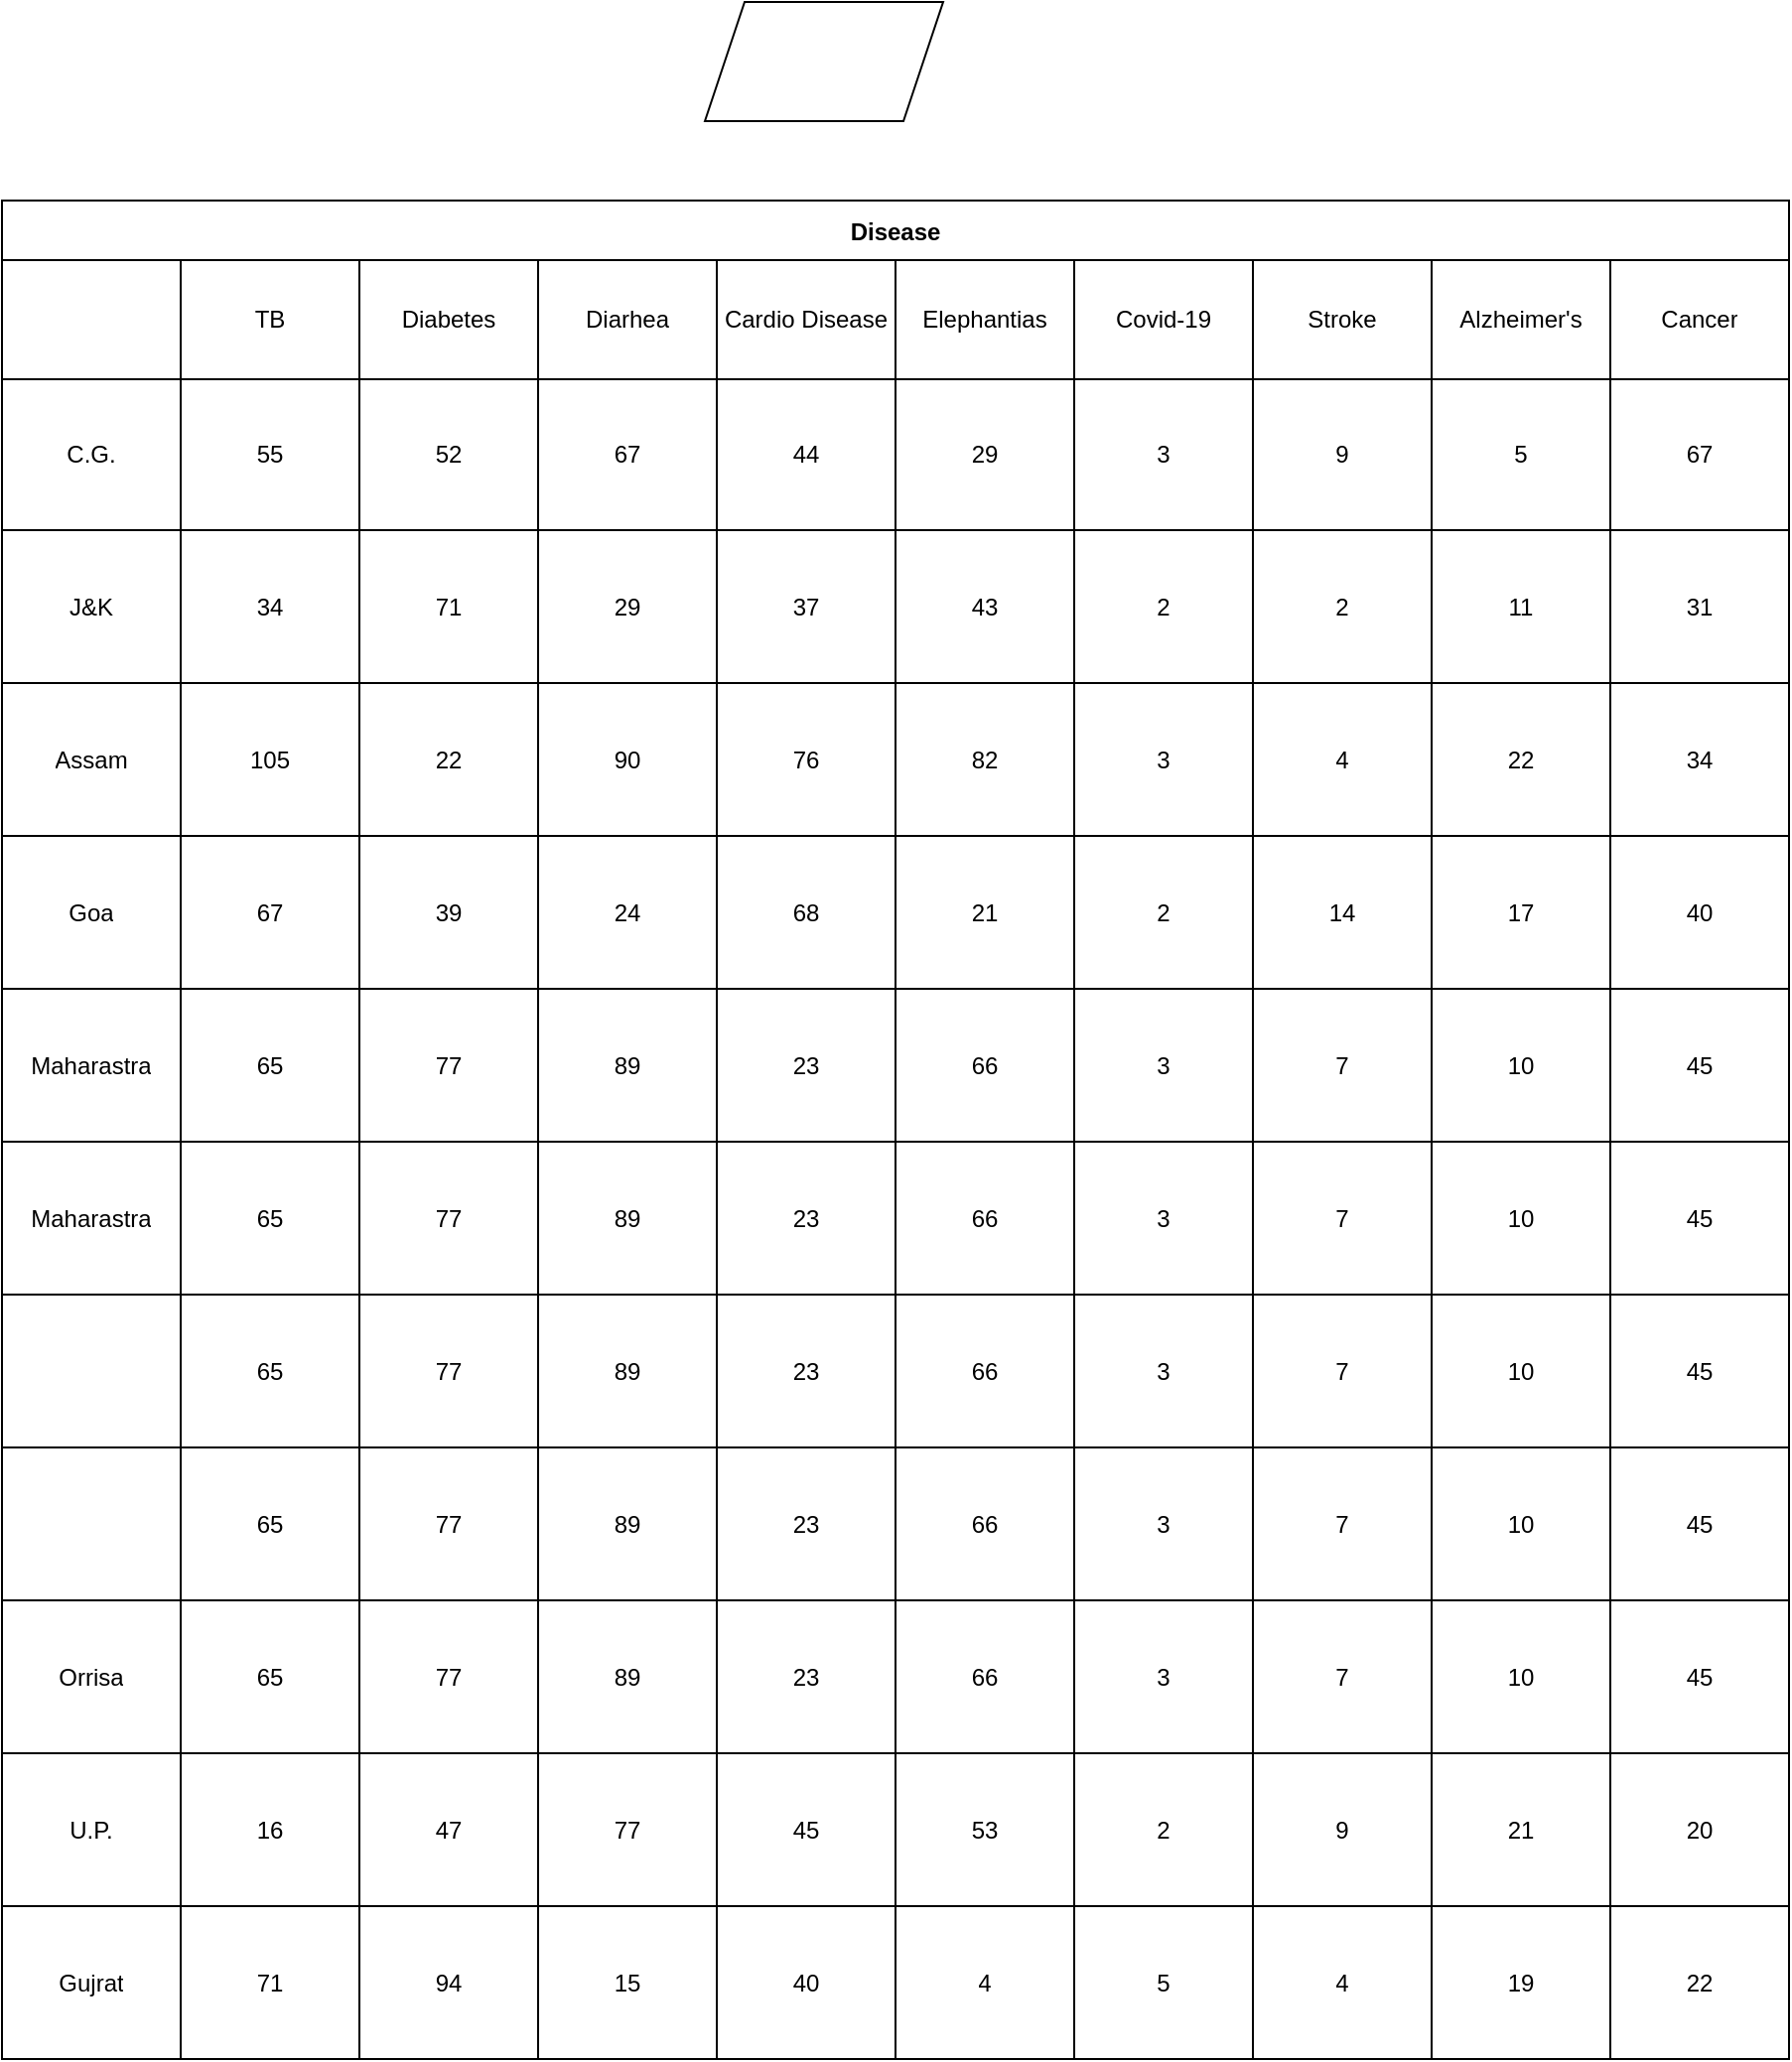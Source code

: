 <mxfile>
    <diagram id="PRiUJ8S7hWdoWZL7F6-C" name="Page-1">
        <mxGraphModel dx="1026" dy="576" grid="1" gridSize="10" guides="1" tooltips="1" connect="1" arrows="1" fold="1" page="1" pageScale="1" pageWidth="827" pageHeight="1169" math="0" shadow="0">
            <root>
                <mxCell id="0"/>
                <mxCell id="1" parent="0"/>
                <mxCell id="3" value="" style="shape=parallelogram;perimeter=parallelogramPerimeter;whiteSpace=wrap;html=1;fixedSize=1;" parent="1" vertex="1">
                    <mxGeometry x="354" y="110" width="120" height="60" as="geometry"/>
                </mxCell>
                <mxCell id="4" value="Disease" style="shape=table;startSize=30;container=1;collapsible=0;childLayout=tableLayout;fontStyle=1;align=center;points=[[0,0,0,0,0],[0,0.25,0,0,0],[0,0.5,0,0,0],[0,0.75,0,0,0],[0,1,0,0,0],[0.25,0,0,0,0],[0.25,1,0,0,0],[0.5,0,0,0,0],[0.5,1,0,0,0],[0.75,0,0,0,0],[0.75,1,0,0,0],[1,0,0,0,0],[1,0.25,0,0,0],[1,0.5,0,0,0],[1,0.75,0,0,0],[1,1,0,0,0]];" parent="1" vertex="1">
                    <mxGeometry y="210" width="900" height="936" as="geometry"/>
                </mxCell>
                <mxCell id="5" value="" style="shape=tableRow;horizontal=0;startSize=0;swimlaneHead=0;swimlaneBody=0;top=0;left=0;bottom=0;right=0;collapsible=0;dropTarget=0;fillColor=none;points=[[0,0.5],[1,0.5]];portConstraint=eastwest;" parent="4" vertex="1">
                    <mxGeometry y="30" width="900" height="60" as="geometry"/>
                </mxCell>
                <mxCell id="25" style="shape=partialRectangle;html=1;whiteSpace=wrap;connectable=0;fillColor=none;top=0;left=0;bottom=0;right=0;overflow=hidden;" parent="5" vertex="1">
                    <mxGeometry width="90" height="60" as="geometry">
                        <mxRectangle width="90" height="60" as="alternateBounds"/>
                    </mxGeometry>
                </mxCell>
                <mxCell id="6" value="TB" style="shape=partialRectangle;html=1;whiteSpace=wrap;connectable=0;fillColor=none;top=0;left=0;bottom=0;right=0;overflow=hidden;" parent="5" vertex="1">
                    <mxGeometry x="90" width="90" height="60" as="geometry">
                        <mxRectangle width="90" height="60" as="alternateBounds"/>
                    </mxGeometry>
                </mxCell>
                <mxCell id="22" value="Diabetes" style="shape=partialRectangle;html=1;whiteSpace=wrap;connectable=0;fillColor=none;top=0;left=0;bottom=0;right=0;overflow=hidden;" parent="5" vertex="1">
                    <mxGeometry x="180" width="90" height="60" as="geometry">
                        <mxRectangle width="90" height="60" as="alternateBounds"/>
                    </mxGeometry>
                </mxCell>
                <mxCell id="7" value="Diarhea" style="shape=partialRectangle;html=1;whiteSpace=wrap;connectable=0;fillColor=none;top=0;left=0;bottom=0;right=0;overflow=hidden;" parent="5" vertex="1">
                    <mxGeometry x="270" width="90" height="60" as="geometry">
                        <mxRectangle width="90" height="60" as="alternateBounds"/>
                    </mxGeometry>
                </mxCell>
                <mxCell id="19" value="Cardio Disease" style="shape=partialRectangle;html=1;whiteSpace=wrap;connectable=0;fillColor=none;top=0;left=0;bottom=0;right=0;overflow=hidden;" parent="5" vertex="1">
                    <mxGeometry x="360" width="90" height="60" as="geometry">
                        <mxRectangle width="90" height="60" as="alternateBounds"/>
                    </mxGeometry>
                </mxCell>
                <mxCell id="8" value="Elephantias" style="shape=partialRectangle;html=1;whiteSpace=wrap;connectable=0;fillColor=none;top=0;left=0;bottom=0;right=0;overflow=hidden;" parent="5" vertex="1">
                    <mxGeometry x="450" width="90" height="60" as="geometry">
                        <mxRectangle width="90" height="60" as="alternateBounds"/>
                    </mxGeometry>
                </mxCell>
                <mxCell id="63" value="Covid-19" style="shape=partialRectangle;html=1;whiteSpace=wrap;connectable=0;fillColor=none;top=0;left=0;bottom=0;right=0;overflow=hidden;" parent="5" vertex="1">
                    <mxGeometry x="540" width="90" height="60" as="geometry">
                        <mxRectangle width="90" height="60" as="alternateBounds"/>
                    </mxGeometry>
                </mxCell>
                <mxCell id="71" value="Stroke" style="shape=partialRectangle;html=1;whiteSpace=wrap;connectable=0;fillColor=none;top=0;left=0;bottom=0;right=0;overflow=hidden;" parent="5" vertex="1">
                    <mxGeometry x="630" width="90" height="60" as="geometry">
                        <mxRectangle width="90" height="60" as="alternateBounds"/>
                    </mxGeometry>
                </mxCell>
                <mxCell id="79" value="Alzheimer's" style="shape=partialRectangle;html=1;whiteSpace=wrap;connectable=0;fillColor=none;top=0;left=0;bottom=0;right=0;overflow=hidden;" parent="5" vertex="1">
                    <mxGeometry x="720" width="90" height="60" as="geometry">
                        <mxRectangle width="90" height="60" as="alternateBounds"/>
                    </mxGeometry>
                </mxCell>
                <mxCell id="87" value="Cancer" style="shape=partialRectangle;html=1;whiteSpace=wrap;connectable=0;fillColor=none;top=0;left=0;bottom=0;right=0;overflow=hidden;" parent="5" vertex="1">
                    <mxGeometry x="810" width="90" height="60" as="geometry">
                        <mxRectangle width="90" height="60" as="alternateBounds"/>
                    </mxGeometry>
                </mxCell>
                <mxCell id="9" value="" style="shape=tableRow;horizontal=0;startSize=0;swimlaneHead=0;swimlaneBody=0;top=0;left=0;bottom=0;right=0;collapsible=0;dropTarget=0;fillColor=none;points=[[0,0.5],[1,0.5]];portConstraint=eastwest;" parent="4" vertex="1">
                    <mxGeometry y="90" width="900" height="76" as="geometry"/>
                </mxCell>
                <mxCell id="26" value="C.G." style="shape=partialRectangle;html=1;whiteSpace=wrap;connectable=0;fillColor=none;top=0;left=0;bottom=0;right=0;overflow=hidden;" parent="9" vertex="1">
                    <mxGeometry width="90" height="76" as="geometry">
                        <mxRectangle width="90" height="76" as="alternateBounds"/>
                    </mxGeometry>
                </mxCell>
                <mxCell id="10" value="55" style="shape=partialRectangle;html=1;whiteSpace=wrap;connectable=0;fillColor=none;top=0;left=0;bottom=0;right=0;overflow=hidden;" parent="9" vertex="1">
                    <mxGeometry x="90" width="90" height="76" as="geometry">
                        <mxRectangle width="90" height="76" as="alternateBounds"/>
                    </mxGeometry>
                </mxCell>
                <mxCell id="23" value="52" style="shape=partialRectangle;html=1;whiteSpace=wrap;connectable=0;fillColor=none;top=0;left=0;bottom=0;right=0;overflow=hidden;" parent="9" vertex="1">
                    <mxGeometry x="180" width="90" height="76" as="geometry">
                        <mxRectangle width="90" height="76" as="alternateBounds"/>
                    </mxGeometry>
                </mxCell>
                <mxCell id="11" value="67" style="shape=partialRectangle;html=1;whiteSpace=wrap;connectable=0;fillColor=none;top=0;left=0;bottom=0;right=0;overflow=hidden;" parent="9" vertex="1">
                    <mxGeometry x="270" width="90" height="76" as="geometry">
                        <mxRectangle width="90" height="76" as="alternateBounds"/>
                    </mxGeometry>
                </mxCell>
                <mxCell id="20" value="44" style="shape=partialRectangle;html=1;whiteSpace=wrap;connectable=0;fillColor=none;top=0;left=0;bottom=0;right=0;overflow=hidden;" parent="9" vertex="1">
                    <mxGeometry x="360" width="90" height="76" as="geometry">
                        <mxRectangle width="90" height="76" as="alternateBounds"/>
                    </mxGeometry>
                </mxCell>
                <mxCell id="12" value="29" style="shape=partialRectangle;html=1;whiteSpace=wrap;connectable=0;fillColor=none;top=0;left=0;bottom=0;right=0;overflow=hidden;" parent="9" vertex="1">
                    <mxGeometry x="450" width="90" height="76" as="geometry">
                        <mxRectangle width="90" height="76" as="alternateBounds"/>
                    </mxGeometry>
                </mxCell>
                <mxCell id="64" value="3" style="shape=partialRectangle;html=1;whiteSpace=wrap;connectable=0;fillColor=none;top=0;left=0;bottom=0;right=0;overflow=hidden;" parent="9" vertex="1">
                    <mxGeometry x="540" width="90" height="76" as="geometry">
                        <mxRectangle width="90" height="76" as="alternateBounds"/>
                    </mxGeometry>
                </mxCell>
                <mxCell id="72" value="9" style="shape=partialRectangle;html=1;whiteSpace=wrap;connectable=0;fillColor=none;top=0;left=0;bottom=0;right=0;overflow=hidden;" parent="9" vertex="1">
                    <mxGeometry x="630" width="90" height="76" as="geometry">
                        <mxRectangle width="90" height="76" as="alternateBounds"/>
                    </mxGeometry>
                </mxCell>
                <mxCell id="80" value="5" style="shape=partialRectangle;html=1;whiteSpace=wrap;connectable=0;fillColor=none;top=0;left=0;bottom=0;right=0;overflow=hidden;" parent="9" vertex="1">
                    <mxGeometry x="720" width="90" height="76" as="geometry">
                        <mxRectangle width="90" height="76" as="alternateBounds"/>
                    </mxGeometry>
                </mxCell>
                <mxCell id="88" value="67" style="shape=partialRectangle;html=1;whiteSpace=wrap;connectable=0;fillColor=none;top=0;left=0;bottom=0;right=0;overflow=hidden;" parent="9" vertex="1">
                    <mxGeometry x="810" width="90" height="76" as="geometry">
                        <mxRectangle width="90" height="76" as="alternateBounds"/>
                    </mxGeometry>
                </mxCell>
                <mxCell id="13" value="" style="shape=tableRow;horizontal=0;startSize=0;swimlaneHead=0;swimlaneBody=0;top=0;left=0;bottom=0;right=0;collapsible=0;dropTarget=0;fillColor=none;points=[[0,0.5],[1,0.5]];portConstraint=eastwest;" parent="4" vertex="1">
                    <mxGeometry y="166" width="900" height="77" as="geometry"/>
                </mxCell>
                <mxCell id="27" value="J&amp;amp;K" style="shape=partialRectangle;html=1;whiteSpace=wrap;connectable=0;fillColor=none;top=0;left=0;bottom=0;right=0;overflow=hidden;" parent="13" vertex="1">
                    <mxGeometry width="90" height="77" as="geometry">
                        <mxRectangle width="90" height="77" as="alternateBounds"/>
                    </mxGeometry>
                </mxCell>
                <mxCell id="14" value="34" style="shape=partialRectangle;html=1;whiteSpace=wrap;connectable=0;fillColor=none;top=0;left=0;bottom=0;right=0;overflow=hidden;" parent="13" vertex="1">
                    <mxGeometry x="90" width="90" height="77" as="geometry">
                        <mxRectangle width="90" height="77" as="alternateBounds"/>
                    </mxGeometry>
                </mxCell>
                <mxCell id="24" value="71" style="shape=partialRectangle;html=1;whiteSpace=wrap;connectable=0;fillColor=none;top=0;left=0;bottom=0;right=0;overflow=hidden;" parent="13" vertex="1">
                    <mxGeometry x="180" width="90" height="77" as="geometry">
                        <mxRectangle width="90" height="77" as="alternateBounds"/>
                    </mxGeometry>
                </mxCell>
                <mxCell id="15" value="29" style="shape=partialRectangle;html=1;whiteSpace=wrap;connectable=0;fillColor=none;top=0;left=0;bottom=0;right=0;overflow=hidden;" parent="13" vertex="1">
                    <mxGeometry x="270" width="90" height="77" as="geometry">
                        <mxRectangle width="90" height="77" as="alternateBounds"/>
                    </mxGeometry>
                </mxCell>
                <mxCell id="21" value="37" style="shape=partialRectangle;html=1;whiteSpace=wrap;connectable=0;fillColor=none;top=0;left=0;bottom=0;right=0;overflow=hidden;" parent="13" vertex="1">
                    <mxGeometry x="360" width="90" height="77" as="geometry">
                        <mxRectangle width="90" height="77" as="alternateBounds"/>
                    </mxGeometry>
                </mxCell>
                <mxCell id="16" value="43" style="shape=partialRectangle;html=1;whiteSpace=wrap;connectable=0;fillColor=none;top=0;left=0;bottom=0;right=0;overflow=hidden;" parent="13" vertex="1">
                    <mxGeometry x="450" width="90" height="77" as="geometry">
                        <mxRectangle width="90" height="77" as="alternateBounds"/>
                    </mxGeometry>
                </mxCell>
                <mxCell id="65" value="2" style="shape=partialRectangle;html=1;whiteSpace=wrap;connectable=0;fillColor=none;top=0;left=0;bottom=0;right=0;overflow=hidden;" parent="13" vertex="1">
                    <mxGeometry x="540" width="90" height="77" as="geometry">
                        <mxRectangle width="90" height="77" as="alternateBounds"/>
                    </mxGeometry>
                </mxCell>
                <mxCell id="73" value="2" style="shape=partialRectangle;html=1;whiteSpace=wrap;connectable=0;fillColor=none;top=0;left=0;bottom=0;right=0;overflow=hidden;" parent="13" vertex="1">
                    <mxGeometry x="630" width="90" height="77" as="geometry">
                        <mxRectangle width="90" height="77" as="alternateBounds"/>
                    </mxGeometry>
                </mxCell>
                <mxCell id="81" value="11" style="shape=partialRectangle;html=1;whiteSpace=wrap;connectable=0;fillColor=none;top=0;left=0;bottom=0;right=0;overflow=hidden;" parent="13" vertex="1">
                    <mxGeometry x="720" width="90" height="77" as="geometry">
                        <mxRectangle width="90" height="77" as="alternateBounds"/>
                    </mxGeometry>
                </mxCell>
                <mxCell id="89" value="31" style="shape=partialRectangle;html=1;whiteSpace=wrap;connectable=0;fillColor=none;top=0;left=0;bottom=0;right=0;overflow=hidden;" parent="13" vertex="1">
                    <mxGeometry x="810" width="90" height="77" as="geometry">
                        <mxRectangle width="90" height="77" as="alternateBounds"/>
                    </mxGeometry>
                </mxCell>
                <mxCell id="28" style="shape=tableRow;horizontal=0;startSize=0;swimlaneHead=0;swimlaneBody=0;top=0;left=0;bottom=0;right=0;collapsible=0;dropTarget=0;fillColor=none;points=[[0,0.5],[1,0.5]];portConstraint=eastwest;" parent="4" vertex="1">
                    <mxGeometry y="243" width="900" height="77" as="geometry"/>
                </mxCell>
                <mxCell id="29" value="Assam" style="shape=partialRectangle;html=1;whiteSpace=wrap;connectable=0;fillColor=none;top=0;left=0;bottom=0;right=0;overflow=hidden;" parent="28" vertex="1">
                    <mxGeometry width="90" height="77" as="geometry">
                        <mxRectangle width="90" height="77" as="alternateBounds"/>
                    </mxGeometry>
                </mxCell>
                <mxCell id="30" value="105" style="shape=partialRectangle;html=1;whiteSpace=wrap;connectable=0;fillColor=none;top=0;left=0;bottom=0;right=0;overflow=hidden;" parent="28" vertex="1">
                    <mxGeometry x="90" width="90" height="77" as="geometry">
                        <mxRectangle width="90" height="77" as="alternateBounds"/>
                    </mxGeometry>
                </mxCell>
                <mxCell id="31" value="22" style="shape=partialRectangle;html=1;whiteSpace=wrap;connectable=0;fillColor=none;top=0;left=0;bottom=0;right=0;overflow=hidden;" parent="28" vertex="1">
                    <mxGeometry x="180" width="90" height="77" as="geometry">
                        <mxRectangle width="90" height="77" as="alternateBounds"/>
                    </mxGeometry>
                </mxCell>
                <mxCell id="32" value="90" style="shape=partialRectangle;html=1;whiteSpace=wrap;connectable=0;fillColor=none;top=0;left=0;bottom=0;right=0;overflow=hidden;" parent="28" vertex="1">
                    <mxGeometry x="270" width="90" height="77" as="geometry">
                        <mxRectangle width="90" height="77" as="alternateBounds"/>
                    </mxGeometry>
                </mxCell>
                <mxCell id="33" value="76" style="shape=partialRectangle;html=1;whiteSpace=wrap;connectable=0;fillColor=none;top=0;left=0;bottom=0;right=0;overflow=hidden;" parent="28" vertex="1">
                    <mxGeometry x="360" width="90" height="77" as="geometry">
                        <mxRectangle width="90" height="77" as="alternateBounds"/>
                    </mxGeometry>
                </mxCell>
                <mxCell id="34" value="82" style="shape=partialRectangle;html=1;whiteSpace=wrap;connectable=0;fillColor=none;top=0;left=0;bottom=0;right=0;overflow=hidden;" parent="28" vertex="1">
                    <mxGeometry x="450" width="90" height="77" as="geometry">
                        <mxRectangle width="90" height="77" as="alternateBounds"/>
                    </mxGeometry>
                </mxCell>
                <mxCell id="66" value="3" style="shape=partialRectangle;html=1;whiteSpace=wrap;connectable=0;fillColor=none;top=0;left=0;bottom=0;right=0;overflow=hidden;" parent="28" vertex="1">
                    <mxGeometry x="540" width="90" height="77" as="geometry">
                        <mxRectangle width="90" height="77" as="alternateBounds"/>
                    </mxGeometry>
                </mxCell>
                <mxCell id="74" value="4" style="shape=partialRectangle;html=1;whiteSpace=wrap;connectable=0;fillColor=none;top=0;left=0;bottom=0;right=0;overflow=hidden;" parent="28" vertex="1">
                    <mxGeometry x="630" width="90" height="77" as="geometry">
                        <mxRectangle width="90" height="77" as="alternateBounds"/>
                    </mxGeometry>
                </mxCell>
                <mxCell id="82" value="22" style="shape=partialRectangle;html=1;whiteSpace=wrap;connectable=0;fillColor=none;top=0;left=0;bottom=0;right=0;overflow=hidden;" parent="28" vertex="1">
                    <mxGeometry x="720" width="90" height="77" as="geometry">
                        <mxRectangle width="90" height="77" as="alternateBounds"/>
                    </mxGeometry>
                </mxCell>
                <mxCell id="90" value="34" style="shape=partialRectangle;html=1;whiteSpace=wrap;connectable=0;fillColor=none;top=0;left=0;bottom=0;right=0;overflow=hidden;" parent="28" vertex="1">
                    <mxGeometry x="810" width="90" height="77" as="geometry">
                        <mxRectangle width="90" height="77" as="alternateBounds"/>
                    </mxGeometry>
                </mxCell>
                <mxCell id="35" style="shape=tableRow;horizontal=0;startSize=0;swimlaneHead=0;swimlaneBody=0;top=0;left=0;bottom=0;right=0;collapsible=0;dropTarget=0;fillColor=none;points=[[0,0.5],[1,0.5]];portConstraint=eastwest;" parent="4" vertex="1">
                    <mxGeometry y="320" width="900" height="77" as="geometry"/>
                </mxCell>
                <mxCell id="36" value="Goa" style="shape=partialRectangle;html=1;whiteSpace=wrap;connectable=0;fillColor=none;top=0;left=0;bottom=0;right=0;overflow=hidden;" parent="35" vertex="1">
                    <mxGeometry width="90" height="77" as="geometry">
                        <mxRectangle width="90" height="77" as="alternateBounds"/>
                    </mxGeometry>
                </mxCell>
                <mxCell id="37" value="67" style="shape=partialRectangle;html=1;whiteSpace=wrap;connectable=0;fillColor=none;top=0;left=0;bottom=0;right=0;overflow=hidden;" parent="35" vertex="1">
                    <mxGeometry x="90" width="90" height="77" as="geometry">
                        <mxRectangle width="90" height="77" as="alternateBounds"/>
                    </mxGeometry>
                </mxCell>
                <mxCell id="38" value="39" style="shape=partialRectangle;html=1;whiteSpace=wrap;connectable=0;fillColor=none;top=0;left=0;bottom=0;right=0;overflow=hidden;" parent="35" vertex="1">
                    <mxGeometry x="180" width="90" height="77" as="geometry">
                        <mxRectangle width="90" height="77" as="alternateBounds"/>
                    </mxGeometry>
                </mxCell>
                <mxCell id="39" value="24" style="shape=partialRectangle;html=1;whiteSpace=wrap;connectable=0;fillColor=none;top=0;left=0;bottom=0;right=0;overflow=hidden;" parent="35" vertex="1">
                    <mxGeometry x="270" width="90" height="77" as="geometry">
                        <mxRectangle width="90" height="77" as="alternateBounds"/>
                    </mxGeometry>
                </mxCell>
                <mxCell id="40" value="68" style="shape=partialRectangle;html=1;whiteSpace=wrap;connectable=0;fillColor=none;top=0;left=0;bottom=0;right=0;overflow=hidden;" parent="35" vertex="1">
                    <mxGeometry x="360" width="90" height="77" as="geometry">
                        <mxRectangle width="90" height="77" as="alternateBounds"/>
                    </mxGeometry>
                </mxCell>
                <mxCell id="41" value="21" style="shape=partialRectangle;html=1;whiteSpace=wrap;connectable=0;fillColor=none;top=0;left=0;bottom=0;right=0;overflow=hidden;" parent="35" vertex="1">
                    <mxGeometry x="450" width="90" height="77" as="geometry">
                        <mxRectangle width="90" height="77" as="alternateBounds"/>
                    </mxGeometry>
                </mxCell>
                <mxCell id="67" value="2" style="shape=partialRectangle;html=1;whiteSpace=wrap;connectable=0;fillColor=none;top=0;left=0;bottom=0;right=0;overflow=hidden;" parent="35" vertex="1">
                    <mxGeometry x="540" width="90" height="77" as="geometry">
                        <mxRectangle width="90" height="77" as="alternateBounds"/>
                    </mxGeometry>
                </mxCell>
                <mxCell id="75" value="14" style="shape=partialRectangle;html=1;whiteSpace=wrap;connectable=0;fillColor=none;top=0;left=0;bottom=0;right=0;overflow=hidden;" parent="35" vertex="1">
                    <mxGeometry x="630" width="90" height="77" as="geometry">
                        <mxRectangle width="90" height="77" as="alternateBounds"/>
                    </mxGeometry>
                </mxCell>
                <mxCell id="83" value="17" style="shape=partialRectangle;html=1;whiteSpace=wrap;connectable=0;fillColor=none;top=0;left=0;bottom=0;right=0;overflow=hidden;" parent="35" vertex="1">
                    <mxGeometry x="720" width="90" height="77" as="geometry">
                        <mxRectangle width="90" height="77" as="alternateBounds"/>
                    </mxGeometry>
                </mxCell>
                <mxCell id="91" value="40" style="shape=partialRectangle;html=1;whiteSpace=wrap;connectable=0;fillColor=none;top=0;left=0;bottom=0;right=0;overflow=hidden;" parent="35" vertex="1">
                    <mxGeometry x="810" width="90" height="77" as="geometry">
                        <mxRectangle width="90" height="77" as="alternateBounds"/>
                    </mxGeometry>
                </mxCell>
                <mxCell id="117" style="shape=tableRow;horizontal=0;startSize=0;swimlaneHead=0;swimlaneBody=0;top=0;left=0;bottom=0;right=0;collapsible=0;dropTarget=0;fillColor=none;points=[[0,0.5],[1,0.5]];portConstraint=eastwest;" vertex="1" parent="4">
                    <mxGeometry y="397" width="900" height="77" as="geometry"/>
                </mxCell>
                <mxCell id="118" value="Maharastra" style="shape=partialRectangle;html=1;whiteSpace=wrap;connectable=0;fillColor=none;top=0;left=0;bottom=0;right=0;overflow=hidden;" vertex="1" parent="117">
                    <mxGeometry width="90" height="77" as="geometry">
                        <mxRectangle width="90" height="77" as="alternateBounds"/>
                    </mxGeometry>
                </mxCell>
                <mxCell id="119" value="65" style="shape=partialRectangle;html=1;whiteSpace=wrap;connectable=0;fillColor=none;top=0;left=0;bottom=0;right=0;overflow=hidden;" vertex="1" parent="117">
                    <mxGeometry x="90" width="90" height="77" as="geometry">
                        <mxRectangle width="90" height="77" as="alternateBounds"/>
                    </mxGeometry>
                </mxCell>
                <mxCell id="120" value="77" style="shape=partialRectangle;html=1;whiteSpace=wrap;connectable=0;fillColor=none;top=0;left=0;bottom=0;right=0;overflow=hidden;" vertex="1" parent="117">
                    <mxGeometry x="180" width="90" height="77" as="geometry">
                        <mxRectangle width="90" height="77" as="alternateBounds"/>
                    </mxGeometry>
                </mxCell>
                <mxCell id="121" value="89" style="shape=partialRectangle;html=1;whiteSpace=wrap;connectable=0;fillColor=none;top=0;left=0;bottom=0;right=0;overflow=hidden;" vertex="1" parent="117">
                    <mxGeometry x="270" width="90" height="77" as="geometry">
                        <mxRectangle width="90" height="77" as="alternateBounds"/>
                    </mxGeometry>
                </mxCell>
                <mxCell id="122" value="23" style="shape=partialRectangle;html=1;whiteSpace=wrap;connectable=0;fillColor=none;top=0;left=0;bottom=0;right=0;overflow=hidden;" vertex="1" parent="117">
                    <mxGeometry x="360" width="90" height="77" as="geometry">
                        <mxRectangle width="90" height="77" as="alternateBounds"/>
                    </mxGeometry>
                </mxCell>
                <mxCell id="123" value="66" style="shape=partialRectangle;html=1;whiteSpace=wrap;connectable=0;fillColor=none;top=0;left=0;bottom=0;right=0;overflow=hidden;" vertex="1" parent="117">
                    <mxGeometry x="450" width="90" height="77" as="geometry">
                        <mxRectangle width="90" height="77" as="alternateBounds"/>
                    </mxGeometry>
                </mxCell>
                <mxCell id="124" value="3" style="shape=partialRectangle;html=1;whiteSpace=wrap;connectable=0;fillColor=none;top=0;left=0;bottom=0;right=0;overflow=hidden;" vertex="1" parent="117">
                    <mxGeometry x="540" width="90" height="77" as="geometry">
                        <mxRectangle width="90" height="77" as="alternateBounds"/>
                    </mxGeometry>
                </mxCell>
                <mxCell id="125" value="7" style="shape=partialRectangle;html=1;whiteSpace=wrap;connectable=0;fillColor=none;top=0;left=0;bottom=0;right=0;overflow=hidden;" vertex="1" parent="117">
                    <mxGeometry x="630" width="90" height="77" as="geometry">
                        <mxRectangle width="90" height="77" as="alternateBounds"/>
                    </mxGeometry>
                </mxCell>
                <mxCell id="126" value="10" style="shape=partialRectangle;html=1;whiteSpace=wrap;connectable=0;fillColor=none;top=0;left=0;bottom=0;right=0;overflow=hidden;" vertex="1" parent="117">
                    <mxGeometry x="720" width="90" height="77" as="geometry">
                        <mxRectangle width="90" height="77" as="alternateBounds"/>
                    </mxGeometry>
                </mxCell>
                <mxCell id="127" value="45" style="shape=partialRectangle;html=1;whiteSpace=wrap;connectable=0;fillColor=none;top=0;left=0;bottom=0;right=0;overflow=hidden;" vertex="1" parent="117">
                    <mxGeometry x="810" width="90" height="77" as="geometry">
                        <mxRectangle width="90" height="77" as="alternateBounds"/>
                    </mxGeometry>
                </mxCell>
                <mxCell id="95" style="shape=tableRow;horizontal=0;startSize=0;swimlaneHead=0;swimlaneBody=0;top=0;left=0;bottom=0;right=0;collapsible=0;dropTarget=0;fillColor=none;points=[[0,0.5],[1,0.5]];portConstraint=eastwest;" parent="4" vertex="1">
                    <mxGeometry y="474" width="900" height="77" as="geometry"/>
                </mxCell>
                <mxCell id="96" value="Maharastra" style="shape=partialRectangle;html=1;whiteSpace=wrap;connectable=0;fillColor=none;top=0;left=0;bottom=0;right=0;overflow=hidden;" parent="95" vertex="1">
                    <mxGeometry width="90" height="77" as="geometry">
                        <mxRectangle width="90" height="77" as="alternateBounds"/>
                    </mxGeometry>
                </mxCell>
                <mxCell id="97" value="65" style="shape=partialRectangle;html=1;whiteSpace=wrap;connectable=0;fillColor=none;top=0;left=0;bottom=0;right=0;overflow=hidden;" parent="95" vertex="1">
                    <mxGeometry x="90" width="90" height="77" as="geometry">
                        <mxRectangle width="90" height="77" as="alternateBounds"/>
                    </mxGeometry>
                </mxCell>
                <mxCell id="98" value="77" style="shape=partialRectangle;html=1;whiteSpace=wrap;connectable=0;fillColor=none;top=0;left=0;bottom=0;right=0;overflow=hidden;" parent="95" vertex="1">
                    <mxGeometry x="180" width="90" height="77" as="geometry">
                        <mxRectangle width="90" height="77" as="alternateBounds"/>
                    </mxGeometry>
                </mxCell>
                <mxCell id="99" value="89" style="shape=partialRectangle;html=1;whiteSpace=wrap;connectable=0;fillColor=none;top=0;left=0;bottom=0;right=0;overflow=hidden;" parent="95" vertex="1">
                    <mxGeometry x="270" width="90" height="77" as="geometry">
                        <mxRectangle width="90" height="77" as="alternateBounds"/>
                    </mxGeometry>
                </mxCell>
                <mxCell id="100" value="23" style="shape=partialRectangle;html=1;whiteSpace=wrap;connectable=0;fillColor=none;top=0;left=0;bottom=0;right=0;overflow=hidden;" parent="95" vertex="1">
                    <mxGeometry x="360" width="90" height="77" as="geometry">
                        <mxRectangle width="90" height="77" as="alternateBounds"/>
                    </mxGeometry>
                </mxCell>
                <mxCell id="101" value="66" style="shape=partialRectangle;html=1;whiteSpace=wrap;connectable=0;fillColor=none;top=0;left=0;bottom=0;right=0;overflow=hidden;" parent="95" vertex="1">
                    <mxGeometry x="450" width="90" height="77" as="geometry">
                        <mxRectangle width="90" height="77" as="alternateBounds"/>
                    </mxGeometry>
                </mxCell>
                <mxCell id="102" value="3" style="shape=partialRectangle;html=1;whiteSpace=wrap;connectable=0;fillColor=none;top=0;left=0;bottom=0;right=0;overflow=hidden;" parent="95" vertex="1">
                    <mxGeometry x="540" width="90" height="77" as="geometry">
                        <mxRectangle width="90" height="77" as="alternateBounds"/>
                    </mxGeometry>
                </mxCell>
                <mxCell id="103" value="7" style="shape=partialRectangle;html=1;whiteSpace=wrap;connectable=0;fillColor=none;top=0;left=0;bottom=0;right=0;overflow=hidden;" parent="95" vertex="1">
                    <mxGeometry x="630" width="90" height="77" as="geometry">
                        <mxRectangle width="90" height="77" as="alternateBounds"/>
                    </mxGeometry>
                </mxCell>
                <mxCell id="104" value="10" style="shape=partialRectangle;html=1;whiteSpace=wrap;connectable=0;fillColor=none;top=0;left=0;bottom=0;right=0;overflow=hidden;" parent="95" vertex="1">
                    <mxGeometry x="720" width="90" height="77" as="geometry">
                        <mxRectangle width="90" height="77" as="alternateBounds"/>
                    </mxGeometry>
                </mxCell>
                <mxCell id="105" value="45" style="shape=partialRectangle;html=1;whiteSpace=wrap;connectable=0;fillColor=none;top=0;left=0;bottom=0;right=0;overflow=hidden;" parent="95" vertex="1">
                    <mxGeometry x="810" width="90" height="77" as="geometry">
                        <mxRectangle width="90" height="77" as="alternateBounds"/>
                    </mxGeometry>
                </mxCell>
                <mxCell id="128" style="shape=tableRow;horizontal=0;startSize=0;swimlaneHead=0;swimlaneBody=0;top=0;left=0;bottom=0;right=0;collapsible=0;dropTarget=0;fillColor=none;points=[[0,0.5],[1,0.5]];portConstraint=eastwest;" vertex="1" parent="4">
                    <mxGeometry y="551" width="900" height="77" as="geometry"/>
                </mxCell>
                <mxCell id="129" value="" style="shape=partialRectangle;html=1;whiteSpace=wrap;connectable=0;fillColor=none;top=0;left=0;bottom=0;right=0;overflow=hidden;" vertex="1" parent="128">
                    <mxGeometry width="90" height="77" as="geometry">
                        <mxRectangle width="90" height="77" as="alternateBounds"/>
                    </mxGeometry>
                </mxCell>
                <mxCell id="130" value="65" style="shape=partialRectangle;html=1;whiteSpace=wrap;connectable=0;fillColor=none;top=0;left=0;bottom=0;right=0;overflow=hidden;" vertex="1" parent="128">
                    <mxGeometry x="90" width="90" height="77" as="geometry">
                        <mxRectangle width="90" height="77" as="alternateBounds"/>
                    </mxGeometry>
                </mxCell>
                <mxCell id="131" value="77" style="shape=partialRectangle;html=1;whiteSpace=wrap;connectable=0;fillColor=none;top=0;left=0;bottom=0;right=0;overflow=hidden;" vertex="1" parent="128">
                    <mxGeometry x="180" width="90" height="77" as="geometry">
                        <mxRectangle width="90" height="77" as="alternateBounds"/>
                    </mxGeometry>
                </mxCell>
                <mxCell id="132" value="89" style="shape=partialRectangle;html=1;whiteSpace=wrap;connectable=0;fillColor=none;top=0;left=0;bottom=0;right=0;overflow=hidden;" vertex="1" parent="128">
                    <mxGeometry x="270" width="90" height="77" as="geometry">
                        <mxRectangle width="90" height="77" as="alternateBounds"/>
                    </mxGeometry>
                </mxCell>
                <mxCell id="133" value="23" style="shape=partialRectangle;html=1;whiteSpace=wrap;connectable=0;fillColor=none;top=0;left=0;bottom=0;right=0;overflow=hidden;" vertex="1" parent="128">
                    <mxGeometry x="360" width="90" height="77" as="geometry">
                        <mxRectangle width="90" height="77" as="alternateBounds"/>
                    </mxGeometry>
                </mxCell>
                <mxCell id="134" value="66" style="shape=partialRectangle;html=1;whiteSpace=wrap;connectable=0;fillColor=none;top=0;left=0;bottom=0;right=0;overflow=hidden;" vertex="1" parent="128">
                    <mxGeometry x="450" width="90" height="77" as="geometry">
                        <mxRectangle width="90" height="77" as="alternateBounds"/>
                    </mxGeometry>
                </mxCell>
                <mxCell id="135" value="3" style="shape=partialRectangle;html=1;whiteSpace=wrap;connectable=0;fillColor=none;top=0;left=0;bottom=0;right=0;overflow=hidden;" vertex="1" parent="128">
                    <mxGeometry x="540" width="90" height="77" as="geometry">
                        <mxRectangle width="90" height="77" as="alternateBounds"/>
                    </mxGeometry>
                </mxCell>
                <mxCell id="136" value="7" style="shape=partialRectangle;html=1;whiteSpace=wrap;connectable=0;fillColor=none;top=0;left=0;bottom=0;right=0;overflow=hidden;" vertex="1" parent="128">
                    <mxGeometry x="630" width="90" height="77" as="geometry">
                        <mxRectangle width="90" height="77" as="alternateBounds"/>
                    </mxGeometry>
                </mxCell>
                <mxCell id="137" value="10" style="shape=partialRectangle;html=1;whiteSpace=wrap;connectable=0;fillColor=none;top=0;left=0;bottom=0;right=0;overflow=hidden;" vertex="1" parent="128">
                    <mxGeometry x="720" width="90" height="77" as="geometry">
                        <mxRectangle width="90" height="77" as="alternateBounds"/>
                    </mxGeometry>
                </mxCell>
                <mxCell id="138" value="45" style="shape=partialRectangle;html=1;whiteSpace=wrap;connectable=0;fillColor=none;top=0;left=0;bottom=0;right=0;overflow=hidden;" vertex="1" parent="128">
                    <mxGeometry x="810" width="90" height="77" as="geometry">
                        <mxRectangle width="90" height="77" as="alternateBounds"/>
                    </mxGeometry>
                </mxCell>
                <mxCell id="106" style="shape=tableRow;horizontal=0;startSize=0;swimlaneHead=0;swimlaneBody=0;top=0;left=0;bottom=0;right=0;collapsible=0;dropTarget=0;fillColor=none;points=[[0,0.5],[1,0.5]];portConstraint=eastwest;" vertex="1" parent="4">
                    <mxGeometry y="628" width="900" height="77" as="geometry"/>
                </mxCell>
                <mxCell id="107" value="" style="shape=partialRectangle;html=1;whiteSpace=wrap;connectable=0;fillColor=none;top=0;left=0;bottom=0;right=0;overflow=hidden;" vertex="1" parent="106">
                    <mxGeometry width="90" height="77" as="geometry">
                        <mxRectangle width="90" height="77" as="alternateBounds"/>
                    </mxGeometry>
                </mxCell>
                <mxCell id="108" value="65" style="shape=partialRectangle;html=1;whiteSpace=wrap;connectable=0;fillColor=none;top=0;left=0;bottom=0;right=0;overflow=hidden;" vertex="1" parent="106">
                    <mxGeometry x="90" width="90" height="77" as="geometry">
                        <mxRectangle width="90" height="77" as="alternateBounds"/>
                    </mxGeometry>
                </mxCell>
                <mxCell id="109" value="77" style="shape=partialRectangle;html=1;whiteSpace=wrap;connectable=0;fillColor=none;top=0;left=0;bottom=0;right=0;overflow=hidden;" vertex="1" parent="106">
                    <mxGeometry x="180" width="90" height="77" as="geometry">
                        <mxRectangle width="90" height="77" as="alternateBounds"/>
                    </mxGeometry>
                </mxCell>
                <mxCell id="110" value="89" style="shape=partialRectangle;html=1;whiteSpace=wrap;connectable=0;fillColor=none;top=0;left=0;bottom=0;right=0;overflow=hidden;" vertex="1" parent="106">
                    <mxGeometry x="270" width="90" height="77" as="geometry">
                        <mxRectangle width="90" height="77" as="alternateBounds"/>
                    </mxGeometry>
                </mxCell>
                <mxCell id="111" value="23" style="shape=partialRectangle;html=1;whiteSpace=wrap;connectable=0;fillColor=none;top=0;left=0;bottom=0;right=0;overflow=hidden;" vertex="1" parent="106">
                    <mxGeometry x="360" width="90" height="77" as="geometry">
                        <mxRectangle width="90" height="77" as="alternateBounds"/>
                    </mxGeometry>
                </mxCell>
                <mxCell id="112" value="66" style="shape=partialRectangle;html=1;whiteSpace=wrap;connectable=0;fillColor=none;top=0;left=0;bottom=0;right=0;overflow=hidden;" vertex="1" parent="106">
                    <mxGeometry x="450" width="90" height="77" as="geometry">
                        <mxRectangle width="90" height="77" as="alternateBounds"/>
                    </mxGeometry>
                </mxCell>
                <mxCell id="113" value="3" style="shape=partialRectangle;html=1;whiteSpace=wrap;connectable=0;fillColor=none;top=0;left=0;bottom=0;right=0;overflow=hidden;" vertex="1" parent="106">
                    <mxGeometry x="540" width="90" height="77" as="geometry">
                        <mxRectangle width="90" height="77" as="alternateBounds"/>
                    </mxGeometry>
                </mxCell>
                <mxCell id="114" value="7" style="shape=partialRectangle;html=1;whiteSpace=wrap;connectable=0;fillColor=none;top=0;left=0;bottom=0;right=0;overflow=hidden;" vertex="1" parent="106">
                    <mxGeometry x="630" width="90" height="77" as="geometry">
                        <mxRectangle width="90" height="77" as="alternateBounds"/>
                    </mxGeometry>
                </mxCell>
                <mxCell id="115" value="10" style="shape=partialRectangle;html=1;whiteSpace=wrap;connectable=0;fillColor=none;top=0;left=0;bottom=0;right=0;overflow=hidden;" vertex="1" parent="106">
                    <mxGeometry x="720" width="90" height="77" as="geometry">
                        <mxRectangle width="90" height="77" as="alternateBounds"/>
                    </mxGeometry>
                </mxCell>
                <mxCell id="116" value="45" style="shape=partialRectangle;html=1;whiteSpace=wrap;connectable=0;fillColor=none;top=0;left=0;bottom=0;right=0;overflow=hidden;" vertex="1" parent="106">
                    <mxGeometry x="810" width="90" height="77" as="geometry">
                        <mxRectangle width="90" height="77" as="alternateBounds"/>
                    </mxGeometry>
                </mxCell>
                <mxCell id="42" style="shape=tableRow;horizontal=0;startSize=0;swimlaneHead=0;swimlaneBody=0;top=0;left=0;bottom=0;right=0;collapsible=0;dropTarget=0;fillColor=none;points=[[0,0.5],[1,0.5]];portConstraint=eastwest;" parent="4" vertex="1">
                    <mxGeometry y="705" width="900" height="77" as="geometry"/>
                </mxCell>
                <mxCell id="43" value="Orrisa" style="shape=partialRectangle;html=1;whiteSpace=wrap;connectable=0;fillColor=none;top=0;left=0;bottom=0;right=0;overflow=hidden;" parent="42" vertex="1">
                    <mxGeometry width="90" height="77" as="geometry">
                        <mxRectangle width="90" height="77" as="alternateBounds"/>
                    </mxGeometry>
                </mxCell>
                <mxCell id="44" value="65" style="shape=partialRectangle;html=1;whiteSpace=wrap;connectable=0;fillColor=none;top=0;left=0;bottom=0;right=0;overflow=hidden;" parent="42" vertex="1">
                    <mxGeometry x="90" width="90" height="77" as="geometry">
                        <mxRectangle width="90" height="77" as="alternateBounds"/>
                    </mxGeometry>
                </mxCell>
                <mxCell id="45" value="77" style="shape=partialRectangle;html=1;whiteSpace=wrap;connectable=0;fillColor=none;top=0;left=0;bottom=0;right=0;overflow=hidden;" parent="42" vertex="1">
                    <mxGeometry x="180" width="90" height="77" as="geometry">
                        <mxRectangle width="90" height="77" as="alternateBounds"/>
                    </mxGeometry>
                </mxCell>
                <mxCell id="46" value="89" style="shape=partialRectangle;html=1;whiteSpace=wrap;connectable=0;fillColor=none;top=0;left=0;bottom=0;right=0;overflow=hidden;" parent="42" vertex="1">
                    <mxGeometry x="270" width="90" height="77" as="geometry">
                        <mxRectangle width="90" height="77" as="alternateBounds"/>
                    </mxGeometry>
                </mxCell>
                <mxCell id="47" value="23" style="shape=partialRectangle;html=1;whiteSpace=wrap;connectable=0;fillColor=none;top=0;left=0;bottom=0;right=0;overflow=hidden;" parent="42" vertex="1">
                    <mxGeometry x="360" width="90" height="77" as="geometry">
                        <mxRectangle width="90" height="77" as="alternateBounds"/>
                    </mxGeometry>
                </mxCell>
                <mxCell id="48" value="66" style="shape=partialRectangle;html=1;whiteSpace=wrap;connectable=0;fillColor=none;top=0;left=0;bottom=0;right=0;overflow=hidden;" parent="42" vertex="1">
                    <mxGeometry x="450" width="90" height="77" as="geometry">
                        <mxRectangle width="90" height="77" as="alternateBounds"/>
                    </mxGeometry>
                </mxCell>
                <mxCell id="68" value="3" style="shape=partialRectangle;html=1;whiteSpace=wrap;connectable=0;fillColor=none;top=0;left=0;bottom=0;right=0;overflow=hidden;" parent="42" vertex="1">
                    <mxGeometry x="540" width="90" height="77" as="geometry">
                        <mxRectangle width="90" height="77" as="alternateBounds"/>
                    </mxGeometry>
                </mxCell>
                <mxCell id="76" value="7" style="shape=partialRectangle;html=1;whiteSpace=wrap;connectable=0;fillColor=none;top=0;left=0;bottom=0;right=0;overflow=hidden;" parent="42" vertex="1">
                    <mxGeometry x="630" width="90" height="77" as="geometry">
                        <mxRectangle width="90" height="77" as="alternateBounds"/>
                    </mxGeometry>
                </mxCell>
                <mxCell id="84" value="10" style="shape=partialRectangle;html=1;whiteSpace=wrap;connectable=0;fillColor=none;top=0;left=0;bottom=0;right=0;overflow=hidden;" parent="42" vertex="1">
                    <mxGeometry x="720" width="90" height="77" as="geometry">
                        <mxRectangle width="90" height="77" as="alternateBounds"/>
                    </mxGeometry>
                </mxCell>
                <mxCell id="92" value="45" style="shape=partialRectangle;html=1;whiteSpace=wrap;connectable=0;fillColor=none;top=0;left=0;bottom=0;right=0;overflow=hidden;" parent="42" vertex="1">
                    <mxGeometry x="810" width="90" height="77" as="geometry">
                        <mxRectangle width="90" height="77" as="alternateBounds"/>
                    </mxGeometry>
                </mxCell>
                <mxCell id="49" style="shape=tableRow;horizontal=0;startSize=0;swimlaneHead=0;swimlaneBody=0;top=0;left=0;bottom=0;right=0;collapsible=0;dropTarget=0;fillColor=none;points=[[0,0.5],[1,0.5]];portConstraint=eastwest;" parent="4" vertex="1">
                    <mxGeometry y="782" width="900" height="77" as="geometry"/>
                </mxCell>
                <mxCell id="50" value="U.P." style="shape=partialRectangle;html=1;whiteSpace=wrap;connectable=0;fillColor=none;top=0;left=0;bottom=0;right=0;overflow=hidden;" parent="49" vertex="1">
                    <mxGeometry width="90" height="77" as="geometry">
                        <mxRectangle width="90" height="77" as="alternateBounds"/>
                    </mxGeometry>
                </mxCell>
                <mxCell id="51" value="16" style="shape=partialRectangle;html=1;whiteSpace=wrap;connectable=0;fillColor=none;top=0;left=0;bottom=0;right=0;overflow=hidden;" parent="49" vertex="1">
                    <mxGeometry x="90" width="90" height="77" as="geometry">
                        <mxRectangle width="90" height="77" as="alternateBounds"/>
                    </mxGeometry>
                </mxCell>
                <mxCell id="52" value="47" style="shape=partialRectangle;html=1;whiteSpace=wrap;connectable=0;fillColor=none;top=0;left=0;bottom=0;right=0;overflow=hidden;" parent="49" vertex="1">
                    <mxGeometry x="180" width="90" height="77" as="geometry">
                        <mxRectangle width="90" height="77" as="alternateBounds"/>
                    </mxGeometry>
                </mxCell>
                <mxCell id="53" value="77" style="shape=partialRectangle;html=1;whiteSpace=wrap;connectable=0;fillColor=none;top=0;left=0;bottom=0;right=0;overflow=hidden;" parent="49" vertex="1">
                    <mxGeometry x="270" width="90" height="77" as="geometry">
                        <mxRectangle width="90" height="77" as="alternateBounds"/>
                    </mxGeometry>
                </mxCell>
                <mxCell id="54" value="45" style="shape=partialRectangle;html=1;whiteSpace=wrap;connectable=0;fillColor=none;top=0;left=0;bottom=0;right=0;overflow=hidden;" parent="49" vertex="1">
                    <mxGeometry x="360" width="90" height="77" as="geometry">
                        <mxRectangle width="90" height="77" as="alternateBounds"/>
                    </mxGeometry>
                </mxCell>
                <mxCell id="55" value="53" style="shape=partialRectangle;html=1;whiteSpace=wrap;connectable=0;fillColor=none;top=0;left=0;bottom=0;right=0;overflow=hidden;" parent="49" vertex="1">
                    <mxGeometry x="450" width="90" height="77" as="geometry">
                        <mxRectangle width="90" height="77" as="alternateBounds"/>
                    </mxGeometry>
                </mxCell>
                <mxCell id="69" value="2" style="shape=partialRectangle;html=1;whiteSpace=wrap;connectable=0;fillColor=none;top=0;left=0;bottom=0;right=0;overflow=hidden;" parent="49" vertex="1">
                    <mxGeometry x="540" width="90" height="77" as="geometry">
                        <mxRectangle width="90" height="77" as="alternateBounds"/>
                    </mxGeometry>
                </mxCell>
                <mxCell id="77" value="9" style="shape=partialRectangle;html=1;whiteSpace=wrap;connectable=0;fillColor=none;top=0;left=0;bottom=0;right=0;overflow=hidden;" parent="49" vertex="1">
                    <mxGeometry x="630" width="90" height="77" as="geometry">
                        <mxRectangle width="90" height="77" as="alternateBounds"/>
                    </mxGeometry>
                </mxCell>
                <mxCell id="85" value="21" style="shape=partialRectangle;html=1;whiteSpace=wrap;connectable=0;fillColor=none;top=0;left=0;bottom=0;right=0;overflow=hidden;" parent="49" vertex="1">
                    <mxGeometry x="720" width="90" height="77" as="geometry">
                        <mxRectangle width="90" height="77" as="alternateBounds"/>
                    </mxGeometry>
                </mxCell>
                <mxCell id="93" value="20" style="shape=partialRectangle;html=1;whiteSpace=wrap;connectable=0;fillColor=none;top=0;left=0;bottom=0;right=0;overflow=hidden;" parent="49" vertex="1">
                    <mxGeometry x="810" width="90" height="77" as="geometry">
                        <mxRectangle width="90" height="77" as="alternateBounds"/>
                    </mxGeometry>
                </mxCell>
                <mxCell id="56" style="shape=tableRow;horizontal=0;startSize=0;swimlaneHead=0;swimlaneBody=0;top=0;left=0;bottom=0;right=0;collapsible=0;dropTarget=0;fillColor=none;points=[[0,0.5],[1,0.5]];portConstraint=eastwest;" parent="4" vertex="1">
                    <mxGeometry y="859" width="900" height="77" as="geometry"/>
                </mxCell>
                <mxCell id="57" value="Gujrat" style="shape=partialRectangle;html=1;whiteSpace=wrap;connectable=0;fillColor=none;top=0;left=0;bottom=0;right=0;overflow=hidden;" parent="56" vertex="1">
                    <mxGeometry width="90" height="77" as="geometry">
                        <mxRectangle width="90" height="77" as="alternateBounds"/>
                    </mxGeometry>
                </mxCell>
                <mxCell id="58" value="71" style="shape=partialRectangle;html=1;whiteSpace=wrap;connectable=0;fillColor=none;top=0;left=0;bottom=0;right=0;overflow=hidden;" parent="56" vertex="1">
                    <mxGeometry x="90" width="90" height="77" as="geometry">
                        <mxRectangle width="90" height="77" as="alternateBounds"/>
                    </mxGeometry>
                </mxCell>
                <mxCell id="59" value="94" style="shape=partialRectangle;html=1;whiteSpace=wrap;connectable=0;fillColor=none;top=0;left=0;bottom=0;right=0;overflow=hidden;" parent="56" vertex="1">
                    <mxGeometry x="180" width="90" height="77" as="geometry">
                        <mxRectangle width="90" height="77" as="alternateBounds"/>
                    </mxGeometry>
                </mxCell>
                <mxCell id="60" value="15" style="shape=partialRectangle;html=1;whiteSpace=wrap;connectable=0;fillColor=none;top=0;left=0;bottom=0;right=0;overflow=hidden;" parent="56" vertex="1">
                    <mxGeometry x="270" width="90" height="77" as="geometry">
                        <mxRectangle width="90" height="77" as="alternateBounds"/>
                    </mxGeometry>
                </mxCell>
                <mxCell id="61" value="40" style="shape=partialRectangle;html=1;whiteSpace=wrap;connectable=0;fillColor=none;top=0;left=0;bottom=0;right=0;overflow=hidden;" parent="56" vertex="1">
                    <mxGeometry x="360" width="90" height="77" as="geometry">
                        <mxRectangle width="90" height="77" as="alternateBounds"/>
                    </mxGeometry>
                </mxCell>
                <mxCell id="62" value="4" style="shape=partialRectangle;html=1;whiteSpace=wrap;connectable=0;fillColor=none;top=0;left=0;bottom=0;right=0;overflow=hidden;" parent="56" vertex="1">
                    <mxGeometry x="450" width="90" height="77" as="geometry">
                        <mxRectangle width="90" height="77" as="alternateBounds"/>
                    </mxGeometry>
                </mxCell>
                <mxCell id="70" value="5" style="shape=partialRectangle;html=1;whiteSpace=wrap;connectable=0;fillColor=none;top=0;left=0;bottom=0;right=0;overflow=hidden;" parent="56" vertex="1">
                    <mxGeometry x="540" width="90" height="77" as="geometry">
                        <mxRectangle width="90" height="77" as="alternateBounds"/>
                    </mxGeometry>
                </mxCell>
                <mxCell id="78" value="4" style="shape=partialRectangle;html=1;whiteSpace=wrap;connectable=0;fillColor=none;top=0;left=0;bottom=0;right=0;overflow=hidden;" parent="56" vertex="1">
                    <mxGeometry x="630" width="90" height="77" as="geometry">
                        <mxRectangle width="90" height="77" as="alternateBounds"/>
                    </mxGeometry>
                </mxCell>
                <mxCell id="86" value="19" style="shape=partialRectangle;html=1;whiteSpace=wrap;connectable=0;fillColor=none;top=0;left=0;bottom=0;right=0;overflow=hidden;" parent="56" vertex="1">
                    <mxGeometry x="720" width="90" height="77" as="geometry">
                        <mxRectangle width="90" height="77" as="alternateBounds"/>
                    </mxGeometry>
                </mxCell>
                <mxCell id="94" value="22" style="shape=partialRectangle;html=1;whiteSpace=wrap;connectable=0;fillColor=none;top=0;left=0;bottom=0;right=0;overflow=hidden;" parent="56" vertex="1">
                    <mxGeometry x="810" width="90" height="77" as="geometry">
                        <mxRectangle width="90" height="77" as="alternateBounds"/>
                    </mxGeometry>
                </mxCell>
            </root>
        </mxGraphModel>
    </diagram>
</mxfile>